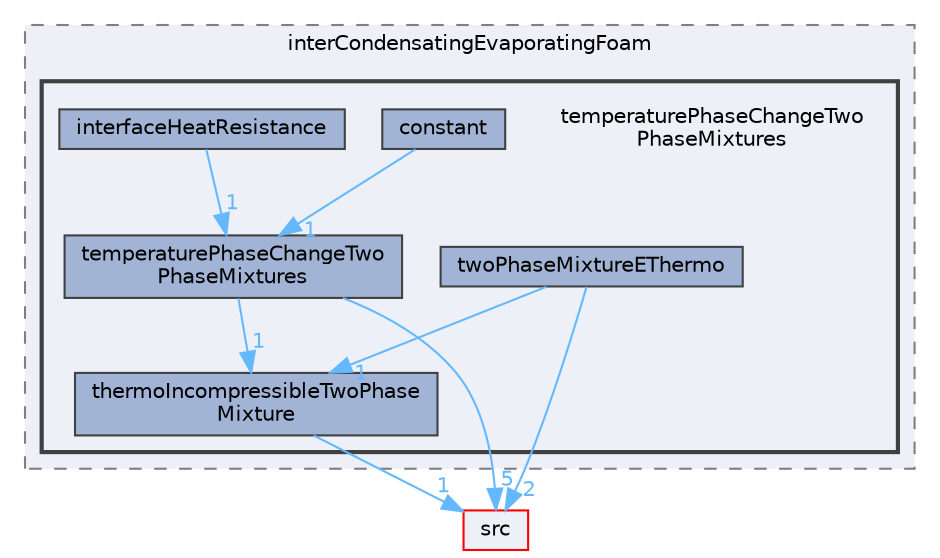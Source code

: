 digraph "applications/solvers/multiphase/interCondensatingEvaporatingFoam/temperaturePhaseChangeTwoPhaseMixtures"
{
 // LATEX_PDF_SIZE
  bgcolor="transparent";
  edge [fontname=Helvetica,fontsize=10,labelfontname=Helvetica,labelfontsize=10];
  node [fontname=Helvetica,fontsize=10,shape=box,height=0.2,width=0.4];
  compound=true
  subgraph clusterdir_33ede23bbfdf54ef70385df3b58095a2 {
    graph [ bgcolor="#edf0f7", pencolor="grey50", label="interCondensatingEvaporatingFoam", fontname=Helvetica,fontsize=10 style="filled,dashed", URL="dir_33ede23bbfdf54ef70385df3b58095a2.html",tooltip=""]
  subgraph clusterdir_1b2978f99b5e6334d69c620108eefd19 {
    graph [ bgcolor="#edf0f7", pencolor="grey25", label="", fontname=Helvetica,fontsize=10 style="filled,bold", URL="dir_1b2978f99b5e6334d69c620108eefd19.html",tooltip=""]
    dir_1b2978f99b5e6334d69c620108eefd19 [shape=plaintext, label="temperaturePhaseChangeTwo\lPhaseMixtures"];
  dir_a4341bb4d9e416839f737a582dbd48d3 [label="constant", fillcolor="#a2b4d6", color="grey25", style="filled", URL="dir_a4341bb4d9e416839f737a582dbd48d3.html",tooltip=""];
  dir_97c177a10a9b26c548f3e6e3b5d95a07 [label="interfaceHeatResistance", fillcolor="#a2b4d6", color="grey25", style="filled", URL="dir_97c177a10a9b26c548f3e6e3b5d95a07.html",tooltip=""];
  dir_6ab6d4998e8fe066801bea300c8fa098 [label="temperaturePhaseChangeTwo\lPhaseMixtures", fillcolor="#a2b4d6", color="grey25", style="filled", URL="dir_6ab6d4998e8fe066801bea300c8fa098.html",tooltip=""];
  dir_fd2feea57022d804eab3cb8ae6636dc9 [label="thermoIncompressibleTwoPhase\lMixture", fillcolor="#a2b4d6", color="grey25", style="filled", URL="dir_fd2feea57022d804eab3cb8ae6636dc9.html",tooltip=""];
  dir_6db3b7032d6e0e857988ba324d9912ce [label="twoPhaseMixtureEThermo", fillcolor="#a2b4d6", color="grey25", style="filled", URL="dir_6db3b7032d6e0e857988ba324d9912ce.html",tooltip=""];
  }
  }
  dir_68267d1309a1af8e8297ef4c3efbcdba [label="src", fillcolor="#edf0f7", color="red", style="filled", URL="dir_68267d1309a1af8e8297ef4c3efbcdba.html",tooltip=""];
  dir_a4341bb4d9e416839f737a582dbd48d3->dir_6ab6d4998e8fe066801bea300c8fa098 [headlabel="1", labeldistance=1.5 headhref="dir_000612_003972.html" href="dir_000612_003972.html" color="steelblue1" fontcolor="steelblue1"];
  dir_97c177a10a9b26c548f3e6e3b5d95a07->dir_6ab6d4998e8fe066801bea300c8fa098 [headlabel="1", labeldistance=1.5 headhref="dir_001898_003972.html" href="dir_001898_003972.html" color="steelblue1" fontcolor="steelblue1"];
  dir_6ab6d4998e8fe066801bea300c8fa098->dir_68267d1309a1af8e8297ef4c3efbcdba [headlabel="5", labeldistance=1.5 headhref="dir_003972_003729.html" href="dir_003972_003729.html" color="steelblue1" fontcolor="steelblue1"];
  dir_6ab6d4998e8fe066801bea300c8fa098->dir_fd2feea57022d804eab3cb8ae6636dc9 [headlabel="1", labeldistance=1.5 headhref="dir_003972_004015.html" href="dir_003972_004015.html" color="steelblue1" fontcolor="steelblue1"];
  dir_fd2feea57022d804eab3cb8ae6636dc9->dir_68267d1309a1af8e8297ef4c3efbcdba [headlabel="1", labeldistance=1.5 headhref="dir_004015_003729.html" href="dir_004015_003729.html" color="steelblue1" fontcolor="steelblue1"];
  dir_6db3b7032d6e0e857988ba324d9912ce->dir_68267d1309a1af8e8297ef4c3efbcdba [headlabel="2", labeldistance=1.5 headhref="dir_004171_003729.html" href="dir_004171_003729.html" color="steelblue1" fontcolor="steelblue1"];
  dir_6db3b7032d6e0e857988ba324d9912ce->dir_fd2feea57022d804eab3cb8ae6636dc9 [headlabel="1", labeldistance=1.5 headhref="dir_004171_004015.html" href="dir_004171_004015.html" color="steelblue1" fontcolor="steelblue1"];
}
